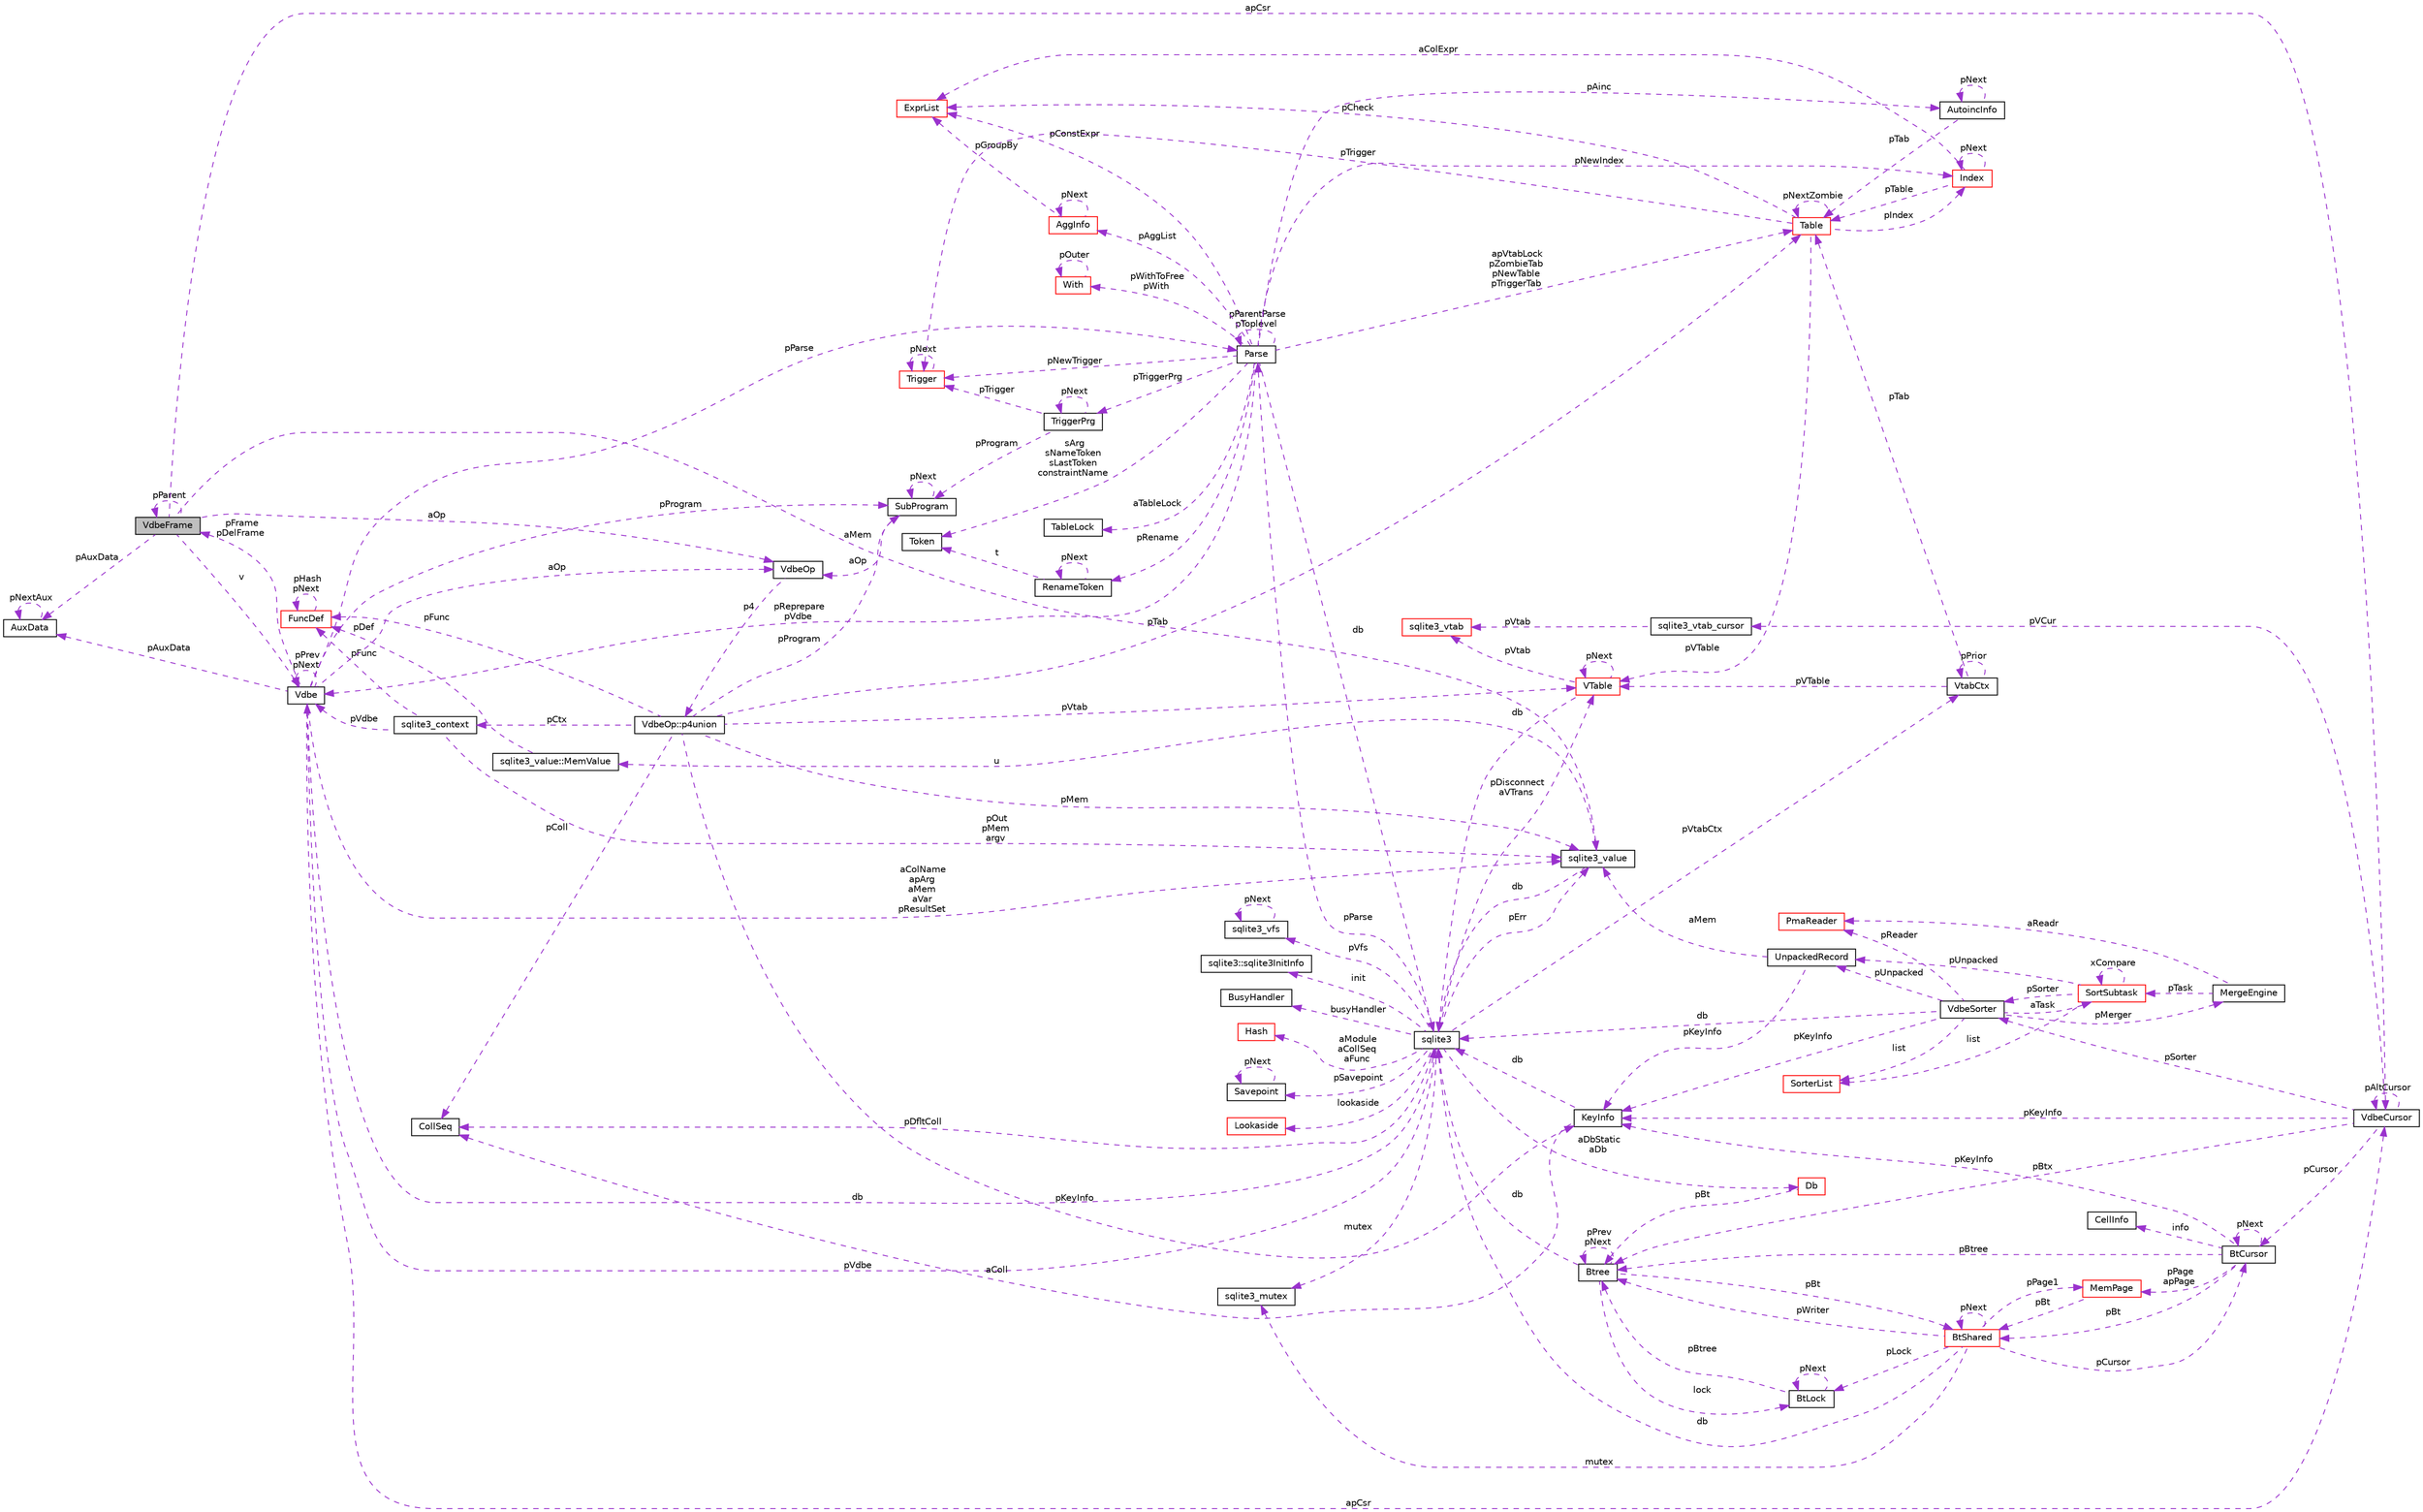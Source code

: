 digraph "VdbeFrame"
{
 // LATEX_PDF_SIZE
  edge [fontname="Helvetica",fontsize="10",labelfontname="Helvetica",labelfontsize="10"];
  node [fontname="Helvetica",fontsize="10",shape=record];
  rankdir="LR";
  Node1 [label="VdbeFrame",height=0.2,width=0.4,color="black", fillcolor="grey75", style="filled", fontcolor="black",tooltip=" "];
  Node2 -> Node1 [dir="back",color="darkorchid3",fontsize="10",style="dashed",label=" v" ,fontname="Helvetica"];
  Node2 [label="Vdbe",height=0.2,width=0.4,color="black", fillcolor="white", style="filled",URL="$structVdbe.html",tooltip=" "];
  Node2 -> Node2 [dir="back",color="darkorchid3",fontsize="10",style="dashed",label=" pPrev\npNext" ,fontname="Helvetica"];
  Node3 -> Node2 [dir="back",color="darkorchid3",fontsize="10",style="dashed",label=" db" ,fontname="Helvetica"];
  Node3 [label="sqlite3",height=0.2,width=0.4,color="black", fillcolor="white", style="filled",URL="$structsqlite3.html",tooltip=" "];
  Node2 -> Node3 [dir="back",color="darkorchid3",fontsize="10",style="dashed",label=" pVdbe" ,fontname="Helvetica"];
  Node4 -> Node3 [dir="back",color="darkorchid3",fontsize="10",style="dashed",label=" pSavepoint" ,fontname="Helvetica"];
  Node4 [label="Savepoint",height=0.2,width=0.4,color="black", fillcolor="white", style="filled",URL="$structSavepoint.html",tooltip=" "];
  Node4 -> Node4 [dir="back",color="darkorchid3",fontsize="10",style="dashed",label=" pNext" ,fontname="Helvetica"];
  Node5 -> Node3 [dir="back",color="darkorchid3",fontsize="10",style="dashed",label=" lookaside" ,fontname="Helvetica"];
  Node5 [label="Lookaside",height=0.2,width=0.4,color="red", fillcolor="white", style="filled",URL="$structLookaside.html",tooltip=" "];
  Node7 -> Node3 [dir="back",color="darkorchid3",fontsize="10",style="dashed",label=" pErr" ,fontname="Helvetica"];
  Node7 [label="sqlite3_value",height=0.2,width=0.4,color="black", fillcolor="white", style="filled",URL="$structsqlite3__value.html",tooltip=" "];
  Node3 -> Node7 [dir="back",color="darkorchid3",fontsize="10",style="dashed",label=" db" ,fontname="Helvetica"];
  Node8 -> Node7 [dir="back",color="darkorchid3",fontsize="10",style="dashed",label=" u" ,fontname="Helvetica"];
  Node8 [label="sqlite3_value::MemValue",height=0.2,width=0.4,color="black", fillcolor="white", style="filled",URL="$unionsqlite3__value_1_1MemValue.html",tooltip=" "];
  Node9 -> Node8 [dir="back",color="darkorchid3",fontsize="10",style="dashed",label=" pDef" ,fontname="Helvetica"];
  Node9 [label="FuncDef",height=0.2,width=0.4,color="red", fillcolor="white", style="filled",URL="$structFuncDef.html",tooltip=" "];
  Node9 -> Node9 [dir="back",color="darkorchid3",fontsize="10",style="dashed",label=" pHash\npNext" ,fontname="Helvetica"];
  Node11 -> Node3 [dir="back",color="darkorchid3",fontsize="10",style="dashed",label=" mutex" ,fontname="Helvetica"];
  Node11 [label="sqlite3_mutex",height=0.2,width=0.4,color="black", fillcolor="white", style="filled",URL="$structsqlite3__mutex.html",tooltip=" "];
  Node12 -> Node3 [dir="back",color="darkorchid3",fontsize="10",style="dashed",label=" pVfs" ,fontname="Helvetica"];
  Node12 [label="sqlite3_vfs",height=0.2,width=0.4,color="black", fillcolor="white", style="filled",URL="$structsqlite3__vfs.html",tooltip=" "];
  Node12 -> Node12 [dir="back",color="darkorchid3",fontsize="10",style="dashed",label=" pNext" ,fontname="Helvetica"];
  Node13 -> Node3 [dir="back",color="darkorchid3",fontsize="10",style="dashed",label=" init" ,fontname="Helvetica"];
  Node13 [label="sqlite3::sqlite3InitInfo",height=0.2,width=0.4,color="black", fillcolor="white", style="filled",URL="$structsqlite3_1_1sqlite3InitInfo.html",tooltip=" "];
  Node14 -> Node3 [dir="back",color="darkorchid3",fontsize="10",style="dashed",label=" busyHandler" ,fontname="Helvetica"];
  Node14 [label="BusyHandler",height=0.2,width=0.4,color="black", fillcolor="white", style="filled",URL="$structBusyHandler.html",tooltip=" "];
  Node15 -> Node3 [dir="back",color="darkorchid3",fontsize="10",style="dashed",label=" pVtabCtx" ,fontname="Helvetica"];
  Node15 [label="VtabCtx",height=0.2,width=0.4,color="black", fillcolor="white", style="filled",URL="$structVtabCtx.html",tooltip=" "];
  Node15 -> Node15 [dir="back",color="darkorchid3",fontsize="10",style="dashed",label=" pPrior" ,fontname="Helvetica"];
  Node16 -> Node15 [dir="back",color="darkorchid3",fontsize="10",style="dashed",label=" pVTable" ,fontname="Helvetica"];
  Node16 [label="VTable",height=0.2,width=0.4,color="red", fillcolor="white", style="filled",URL="$structVTable.html",tooltip=" "];
  Node3 -> Node16 [dir="back",color="darkorchid3",fontsize="10",style="dashed",label=" db" ,fontname="Helvetica"];
  Node16 -> Node16 [dir="back",color="darkorchid3",fontsize="10",style="dashed",label=" pNext" ,fontname="Helvetica"];
  Node45 -> Node16 [dir="back",color="darkorchid3",fontsize="10",style="dashed",label=" pVtab" ,fontname="Helvetica"];
  Node45 [label="sqlite3_vtab",height=0.2,width=0.4,color="red", fillcolor="white", style="filled",URL="$structsqlite3__vtab.html",tooltip=" "];
  Node19 -> Node15 [dir="back",color="darkorchid3",fontsize="10",style="dashed",label=" pTab" ,fontname="Helvetica"];
  Node19 [label="Table",height=0.2,width=0.4,color="red", fillcolor="white", style="filled",URL="$structTable.html",tooltip=" "];
  Node16 -> Node19 [dir="back",color="darkorchid3",fontsize="10",style="dashed",label=" pVTable" ,fontname="Helvetica"];
  Node19 -> Node19 [dir="back",color="darkorchid3",fontsize="10",style="dashed",label=" pNextZombie" ,fontname="Helvetica"];
  Node42 -> Node19 [dir="back",color="darkorchid3",fontsize="10",style="dashed",label=" pTrigger" ,fontname="Helvetica"];
  Node42 [label="Trigger",height=0.2,width=0.4,color="red", fillcolor="white", style="filled",URL="$structTrigger.html",tooltip=" "];
  Node42 -> Node42 [dir="back",color="darkorchid3",fontsize="10",style="dashed",label=" pNext" ,fontname="Helvetica"];
  Node29 -> Node19 [dir="back",color="darkorchid3",fontsize="10",style="dashed",label=" pCheck" ,fontname="Helvetica"];
  Node29 [label="ExprList",height=0.2,width=0.4,color="red", fillcolor="white", style="filled",URL="$structExprList.html",tooltip=" "];
  Node38 -> Node19 [dir="back",color="darkorchid3",fontsize="10",style="dashed",label=" pIndex" ,fontname="Helvetica"];
  Node38 [label="Index",height=0.2,width=0.4,color="red", fillcolor="white", style="filled",URL="$structIndex.html",tooltip=" "];
  Node19 -> Node38 [dir="back",color="darkorchid3",fontsize="10",style="dashed",label=" pTable" ,fontname="Helvetica"];
  Node29 -> Node38 [dir="back",color="darkorchid3",fontsize="10",style="dashed",label=" aColExpr" ,fontname="Helvetica"];
  Node38 -> Node38 [dir="back",color="darkorchid3",fontsize="10",style="dashed",label=" pNext" ,fontname="Helvetica"];
  Node46 -> Node3 [dir="back",color="darkorchid3",fontsize="10",style="dashed",label=" pDfltColl" ,fontname="Helvetica"];
  Node46 [label="CollSeq",height=0.2,width=0.4,color="black", fillcolor="white", style="filled",URL="$structCollSeq.html",tooltip=" "];
  Node16 -> Node3 [dir="back",color="darkorchid3",fontsize="10",style="dashed",label=" pDisconnect\naVTrans" ,fontname="Helvetica"];
  Node47 -> Node3 [dir="back",color="darkorchid3",fontsize="10",style="dashed",label=" aDbStatic\naDb" ,fontname="Helvetica"];
  Node47 [label="Db",height=0.2,width=0.4,color="red", fillcolor="white", style="filled",URL="$structDb.html",tooltip=" "];
  Node48 -> Node47 [dir="back",color="darkorchid3",fontsize="10",style="dashed",label=" pBt" ,fontname="Helvetica"];
  Node48 [label="Btree",height=0.2,width=0.4,color="black", fillcolor="white", style="filled",URL="$structBtree.html",tooltip=" "];
  Node49 -> Node48 [dir="back",color="darkorchid3",fontsize="10",style="dashed",label=" pBt" ,fontname="Helvetica"];
  Node49 [label="BtShared",height=0.2,width=0.4,color="red", fillcolor="white", style="filled",URL="$structBtShared.html",tooltip=" "];
  Node50 -> Node49 [dir="back",color="darkorchid3",fontsize="10",style="dashed",label=" pCursor" ,fontname="Helvetica"];
  Node50 [label="BtCursor",height=0.2,width=0.4,color="black", fillcolor="white", style="filled",URL="$structBtCursor.html",tooltip=" "];
  Node50 -> Node50 [dir="back",color="darkorchid3",fontsize="10",style="dashed",label=" pNext" ,fontname="Helvetica"];
  Node51 -> Node50 [dir="back",color="darkorchid3",fontsize="10",style="dashed",label=" info" ,fontname="Helvetica"];
  Node51 [label="CellInfo",height=0.2,width=0.4,color="black", fillcolor="white", style="filled",URL="$structCellInfo.html",tooltip=" "];
  Node49 -> Node50 [dir="back",color="darkorchid3",fontsize="10",style="dashed",label=" pBt" ,fontname="Helvetica"];
  Node52 -> Node50 [dir="back",color="darkorchid3",fontsize="10",style="dashed",label=" pPage\napPage" ,fontname="Helvetica"];
  Node52 [label="MemPage",height=0.2,width=0.4,color="red", fillcolor="white", style="filled",URL="$structMemPage.html",tooltip=" "];
  Node49 -> Node52 [dir="back",color="darkorchid3",fontsize="10",style="dashed",label=" pBt" ,fontname="Helvetica"];
  Node64 -> Node50 [dir="back",color="darkorchid3",fontsize="10",style="dashed",label=" pKeyInfo" ,fontname="Helvetica"];
  Node64 [label="KeyInfo",height=0.2,width=0.4,color="black", fillcolor="white", style="filled",URL="$structKeyInfo.html",tooltip=" "];
  Node3 -> Node64 [dir="back",color="darkorchid3",fontsize="10",style="dashed",label=" db" ,fontname="Helvetica"];
  Node46 -> Node64 [dir="back",color="darkorchid3",fontsize="10",style="dashed",label=" aColl" ,fontname="Helvetica"];
  Node48 -> Node50 [dir="back",color="darkorchid3",fontsize="10",style="dashed",label=" pBtree" ,fontname="Helvetica"];
  Node49 -> Node49 [dir="back",color="darkorchid3",fontsize="10",style="dashed",label=" pNext" ,fontname="Helvetica"];
  Node3 -> Node49 [dir="back",color="darkorchid3",fontsize="10",style="dashed",label=" db" ,fontname="Helvetica"];
  Node11 -> Node49 [dir="back",color="darkorchid3",fontsize="10",style="dashed",label=" mutex" ,fontname="Helvetica"];
  Node65 -> Node49 [dir="back",color="darkorchid3",fontsize="10",style="dashed",label=" pLock" ,fontname="Helvetica"];
  Node65 [label="BtLock",height=0.2,width=0.4,color="black", fillcolor="white", style="filled",URL="$structBtLock.html",tooltip=" "];
  Node65 -> Node65 [dir="back",color="darkorchid3",fontsize="10",style="dashed",label=" pNext" ,fontname="Helvetica"];
  Node48 -> Node65 [dir="back",color="darkorchid3",fontsize="10",style="dashed",label=" pBtree" ,fontname="Helvetica"];
  Node52 -> Node49 [dir="back",color="darkorchid3",fontsize="10",style="dashed",label=" pPage1" ,fontname="Helvetica"];
  Node48 -> Node49 [dir="back",color="darkorchid3",fontsize="10",style="dashed",label=" pWriter" ,fontname="Helvetica"];
  Node3 -> Node48 [dir="back",color="darkorchid3",fontsize="10",style="dashed",label=" db" ,fontname="Helvetica"];
  Node65 -> Node48 [dir="back",color="darkorchid3",fontsize="10",style="dashed",label=" lock" ,fontname="Helvetica"];
  Node48 -> Node48 [dir="back",color="darkorchid3",fontsize="10",style="dashed",label=" pPrev\npNext" ,fontname="Helvetica"];
  Node21 -> Node3 [dir="back",color="darkorchid3",fontsize="10",style="dashed",label=" aModule\naCollSeq\naFunc" ,fontname="Helvetica"];
  Node21 [label="Hash",height=0.2,width=0.4,color="red", fillcolor="white", style="filled",URL="$structHash.html",tooltip=" "];
  Node66 -> Node3 [dir="back",color="darkorchid3",fontsize="10",style="dashed",label=" pParse" ,fontname="Helvetica"];
  Node66 [label="Parse",height=0.2,width=0.4,color="black", fillcolor="white", style="filled",URL="$structParse.html",tooltip=" "];
  Node26 -> Node66 [dir="back",color="darkorchid3",fontsize="10",style="dashed",label=" pAggList" ,fontname="Helvetica"];
  Node26 [label="AggInfo",height=0.2,width=0.4,color="red", fillcolor="white", style="filled",URL="$structAggInfo.html",tooltip=" "];
  Node26 -> Node26 [dir="back",color="darkorchid3",fontsize="10",style="dashed",label=" pNext" ,fontname="Helvetica"];
  Node29 -> Node26 [dir="back",color="darkorchid3",fontsize="10",style="dashed",label=" pGroupBy" ,fontname="Helvetica"];
  Node2 -> Node66 [dir="back",color="darkorchid3",fontsize="10",style="dashed",label=" pReprepare\npVdbe" ,fontname="Helvetica"];
  Node3 -> Node66 [dir="back",color="darkorchid3",fontsize="10",style="dashed",label=" db" ,fontname="Helvetica"];
  Node67 -> Node66 [dir="back",color="darkorchid3",fontsize="10",style="dashed",label=" aTableLock" ,fontname="Helvetica"];
  Node67 [label="TableLock",height=0.2,width=0.4,color="black", fillcolor="white", style="filled",URL="$structTableLock.html",tooltip=" "];
  Node68 -> Node66 [dir="back",color="darkorchid3",fontsize="10",style="dashed",label=" sArg\nsNameToken\nsLastToken\nconstraintName" ,fontname="Helvetica"];
  Node68 [label="Token",height=0.2,width=0.4,color="black", fillcolor="white", style="filled",URL="$structToken.html",tooltip=" "];
  Node32 -> Node66 [dir="back",color="darkorchid3",fontsize="10",style="dashed",label=" pWithToFree\npWith" ,fontname="Helvetica"];
  Node32 [label="With",height=0.2,width=0.4,color="red", fillcolor="white", style="filled",URL="$structWith.html",tooltip=" "];
  Node32 -> Node32 [dir="back",color="darkorchid3",fontsize="10",style="dashed",label=" pOuter" ,fontname="Helvetica"];
  Node19 -> Node66 [dir="back",color="darkorchid3",fontsize="10",style="dashed",label=" apVtabLock\npZombieTab\npNewTable\npTriggerTab" ,fontname="Helvetica"];
  Node42 -> Node66 [dir="back",color="darkorchid3",fontsize="10",style="dashed",label=" pNewTrigger" ,fontname="Helvetica"];
  Node69 -> Node66 [dir="back",color="darkorchid3",fontsize="10",style="dashed",label=" pTriggerPrg" ,fontname="Helvetica"];
  Node69 [label="TriggerPrg",height=0.2,width=0.4,color="black", fillcolor="white", style="filled",URL="$structTriggerPrg.html",tooltip=" "];
  Node70 -> Node69 [dir="back",color="darkorchid3",fontsize="10",style="dashed",label=" pProgram" ,fontname="Helvetica"];
  Node70 [label="SubProgram",height=0.2,width=0.4,color="black", fillcolor="white", style="filled",URL="$structSubProgram.html",tooltip=" "];
  Node70 -> Node70 [dir="back",color="darkorchid3",fontsize="10",style="dashed",label=" pNext" ,fontname="Helvetica"];
  Node71 -> Node70 [dir="back",color="darkorchid3",fontsize="10",style="dashed",label=" aOp" ,fontname="Helvetica"];
  Node71 [label="VdbeOp",height=0.2,width=0.4,color="black", fillcolor="white", style="filled",URL="$structVdbeOp.html",tooltip=" "];
  Node72 -> Node71 [dir="back",color="darkorchid3",fontsize="10",style="dashed",label=" p4" ,fontname="Helvetica"];
  Node72 [label="VdbeOp::p4union",height=0.2,width=0.4,color="black", fillcolor="white", style="filled",URL="$unionVdbeOp_1_1p4union.html",tooltip=" "];
  Node7 -> Node72 [dir="back",color="darkorchid3",fontsize="10",style="dashed",label=" pMem" ,fontname="Helvetica"];
  Node46 -> Node72 [dir="back",color="darkorchid3",fontsize="10",style="dashed",label=" pColl" ,fontname="Helvetica"];
  Node16 -> Node72 [dir="back",color="darkorchid3",fontsize="10",style="dashed",label=" pVtab" ,fontname="Helvetica"];
  Node19 -> Node72 [dir="back",color="darkorchid3",fontsize="10",style="dashed",label=" pTab" ,fontname="Helvetica"];
  Node70 -> Node72 [dir="back",color="darkorchid3",fontsize="10",style="dashed",label=" pProgram" ,fontname="Helvetica"];
  Node64 -> Node72 [dir="back",color="darkorchid3",fontsize="10",style="dashed",label=" pKeyInfo" ,fontname="Helvetica"];
  Node73 -> Node72 [dir="back",color="darkorchid3",fontsize="10",style="dashed",label=" pCtx" ,fontname="Helvetica"];
  Node73 [label="sqlite3_context",height=0.2,width=0.4,color="black", fillcolor="white", style="filled",URL="$structsqlite3__context.html",tooltip=" "];
  Node2 -> Node73 [dir="back",color="darkorchid3",fontsize="10",style="dashed",label=" pVdbe" ,fontname="Helvetica"];
  Node7 -> Node73 [dir="back",color="darkorchid3",fontsize="10",style="dashed",label=" pOut\npMem\nargv" ,fontname="Helvetica"];
  Node9 -> Node73 [dir="back",color="darkorchid3",fontsize="10",style="dashed",label=" pFunc" ,fontname="Helvetica"];
  Node9 -> Node72 [dir="back",color="darkorchid3",fontsize="10",style="dashed",label=" pFunc" ,fontname="Helvetica"];
  Node42 -> Node69 [dir="back",color="darkorchid3",fontsize="10",style="dashed",label=" pTrigger" ,fontname="Helvetica"];
  Node69 -> Node69 [dir="back",color="darkorchid3",fontsize="10",style="dashed",label=" pNext" ,fontname="Helvetica"];
  Node74 -> Node66 [dir="back",color="darkorchid3",fontsize="10",style="dashed",label=" pRename" ,fontname="Helvetica"];
  Node74 [label="RenameToken",height=0.2,width=0.4,color="black", fillcolor="white", style="filled",URL="$structRenameToken.html",tooltip=" "];
  Node68 -> Node74 [dir="back",color="darkorchid3",fontsize="10",style="dashed",label=" t" ,fontname="Helvetica"];
  Node74 -> Node74 [dir="back",color="darkorchid3",fontsize="10",style="dashed",label=" pNext" ,fontname="Helvetica"];
  Node38 -> Node66 [dir="back",color="darkorchid3",fontsize="10",style="dashed",label=" pNewIndex" ,fontname="Helvetica"];
  Node75 -> Node66 [dir="back",color="darkorchid3",fontsize="10",style="dashed",label=" pAinc" ,fontname="Helvetica"];
  Node75 [label="AutoincInfo",height=0.2,width=0.4,color="black", fillcolor="white", style="filled",URL="$structAutoincInfo.html",tooltip=" "];
  Node19 -> Node75 [dir="back",color="darkorchid3",fontsize="10",style="dashed",label=" pTab" ,fontname="Helvetica"];
  Node75 -> Node75 [dir="back",color="darkorchid3",fontsize="10",style="dashed",label=" pNext" ,fontname="Helvetica"];
  Node29 -> Node66 [dir="back",color="darkorchid3",fontsize="10",style="dashed",label=" pConstExpr" ,fontname="Helvetica"];
  Node66 -> Node66 [dir="back",color="darkorchid3",fontsize="10",style="dashed",label=" pParentParse\npToplevel" ,fontname="Helvetica"];
  Node7 -> Node2 [dir="back",color="darkorchid3",fontsize="10",style="dashed",label=" aColName\napArg\naMem\naVar\npResultSet" ,fontname="Helvetica"];
  Node1 -> Node2 [dir="back",color="darkorchid3",fontsize="10",style="dashed",label=" pFrame\npDelFrame" ,fontname="Helvetica"];
  Node76 -> Node2 [dir="back",color="darkorchid3",fontsize="10",style="dashed",label=" pAuxData" ,fontname="Helvetica"];
  Node76 [label="AuxData",height=0.2,width=0.4,color="black", fillcolor="white", style="filled",URL="$structAuxData.html",tooltip=" "];
  Node76 -> Node76 [dir="back",color="darkorchid3",fontsize="10",style="dashed",label=" pNextAux" ,fontname="Helvetica"];
  Node70 -> Node2 [dir="back",color="darkorchid3",fontsize="10",style="dashed",label=" pProgram" ,fontname="Helvetica"];
  Node77 -> Node2 [dir="back",color="darkorchid3",fontsize="10",style="dashed",label=" apCsr" ,fontname="Helvetica"];
  Node77 [label="VdbeCursor",height=0.2,width=0.4,color="black", fillcolor="white", style="filled",URL="$structVdbeCursor.html",tooltip=" "];
  Node50 -> Node77 [dir="back",color="darkorchid3",fontsize="10",style="dashed",label=" pCursor" ,fontname="Helvetica"];
  Node78 -> Node77 [dir="back",color="darkorchid3",fontsize="10",style="dashed",label=" pVCur" ,fontname="Helvetica"];
  Node78 [label="sqlite3_vtab_cursor",height=0.2,width=0.4,color="black", fillcolor="white", style="filled",URL="$structsqlite3__vtab__cursor.html",tooltip=" "];
  Node45 -> Node78 [dir="back",color="darkorchid3",fontsize="10",style="dashed",label=" pVtab" ,fontname="Helvetica"];
  Node77 -> Node77 [dir="back",color="darkorchid3",fontsize="10",style="dashed",label=" pAltCursor" ,fontname="Helvetica"];
  Node64 -> Node77 [dir="back",color="darkorchid3",fontsize="10",style="dashed",label=" pKeyInfo" ,fontname="Helvetica"];
  Node79 -> Node77 [dir="back",color="darkorchid3",fontsize="10",style="dashed",label=" pSorter" ,fontname="Helvetica"];
  Node79 [label="VdbeSorter",height=0.2,width=0.4,color="black", fillcolor="white", style="filled",URL="$structVdbeSorter.html",tooltip=" "];
  Node80 -> Node79 [dir="back",color="darkorchid3",fontsize="10",style="dashed",label=" list" ,fontname="Helvetica"];
  Node80 [label="SorterList",height=0.2,width=0.4,color="red", fillcolor="white", style="filled",URL="$structSorterList.html",tooltip=" "];
  Node3 -> Node79 [dir="back",color="darkorchid3",fontsize="10",style="dashed",label=" db" ,fontname="Helvetica"];
  Node82 -> Node79 [dir="back",color="darkorchid3",fontsize="10",style="dashed",label=" pMerger" ,fontname="Helvetica"];
  Node82 [label="MergeEngine",height=0.2,width=0.4,color="black", fillcolor="white", style="filled",URL="$structMergeEngine.html",tooltip=" "];
  Node83 -> Node82 [dir="back",color="darkorchid3",fontsize="10",style="dashed",label=" aReadr" ,fontname="Helvetica"];
  Node83 [label="PmaReader",height=0.2,width=0.4,color="red", fillcolor="white", style="filled",URL="$structPmaReader.html",tooltip=" "];
  Node86 -> Node82 [dir="back",color="darkorchid3",fontsize="10",style="dashed",label=" pTask" ,fontname="Helvetica"];
  Node86 [label="SortSubtask",height=0.2,width=0.4,color="red", fillcolor="white", style="filled",URL="$structSortSubtask.html",tooltip=" "];
  Node80 -> Node86 [dir="back",color="darkorchid3",fontsize="10",style="dashed",label=" list" ,fontname="Helvetica"];
  Node79 -> Node86 [dir="back",color="darkorchid3",fontsize="10",style="dashed",label=" pSorter" ,fontname="Helvetica"];
  Node88 -> Node86 [dir="back",color="darkorchid3",fontsize="10",style="dashed",label=" pUnpacked" ,fontname="Helvetica"];
  Node88 [label="UnpackedRecord",height=0.2,width=0.4,color="black", fillcolor="white", style="filled",URL="$structUnpackedRecord.html",tooltip=" "];
  Node7 -> Node88 [dir="back",color="darkorchid3",fontsize="10",style="dashed",label=" aMem" ,fontname="Helvetica"];
  Node64 -> Node88 [dir="back",color="darkorchid3",fontsize="10",style="dashed",label=" pKeyInfo" ,fontname="Helvetica"];
  Node86 -> Node86 [dir="back",color="darkorchid3",fontsize="10",style="dashed",label=" xCompare" ,fontname="Helvetica"];
  Node83 -> Node79 [dir="back",color="darkorchid3",fontsize="10",style="dashed",label=" pReader" ,fontname="Helvetica"];
  Node64 -> Node79 [dir="back",color="darkorchid3",fontsize="10",style="dashed",label=" pKeyInfo" ,fontname="Helvetica"];
  Node88 -> Node79 [dir="back",color="darkorchid3",fontsize="10",style="dashed",label=" pUnpacked" ,fontname="Helvetica"];
  Node86 -> Node79 [dir="back",color="darkorchid3",fontsize="10",style="dashed",label=" aTask" ,fontname="Helvetica"];
  Node48 -> Node77 [dir="back",color="darkorchid3",fontsize="10",style="dashed",label=" pBtx" ,fontname="Helvetica"];
  Node66 -> Node2 [dir="back",color="darkorchid3",fontsize="10",style="dashed",label=" pParse" ,fontname="Helvetica"];
  Node71 -> Node2 [dir="back",color="darkorchid3",fontsize="10",style="dashed",label=" aOp" ,fontname="Helvetica"];
  Node7 -> Node1 [dir="back",color="darkorchid3",fontsize="10",style="dashed",label=" aMem" ,fontname="Helvetica"];
  Node1 -> Node1 [dir="back",color="darkorchid3",fontsize="10",style="dashed",label=" pParent" ,fontname="Helvetica"];
  Node76 -> Node1 [dir="back",color="darkorchid3",fontsize="10",style="dashed",label=" pAuxData" ,fontname="Helvetica"];
  Node77 -> Node1 [dir="back",color="darkorchid3",fontsize="10",style="dashed",label=" apCsr" ,fontname="Helvetica"];
  Node71 -> Node1 [dir="back",color="darkorchid3",fontsize="10",style="dashed",label=" aOp" ,fontname="Helvetica"];
}
